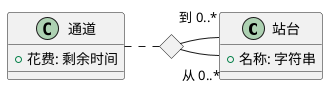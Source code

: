 @startuml
class 站台 {
    +名称: 字符串
}
class 通道 {
    +花费: 剩余时间
}
<> 结点

通道 . 结点
结点 - "从 0..*" 站台
结点 - "到 0..* " 站台
@enduml